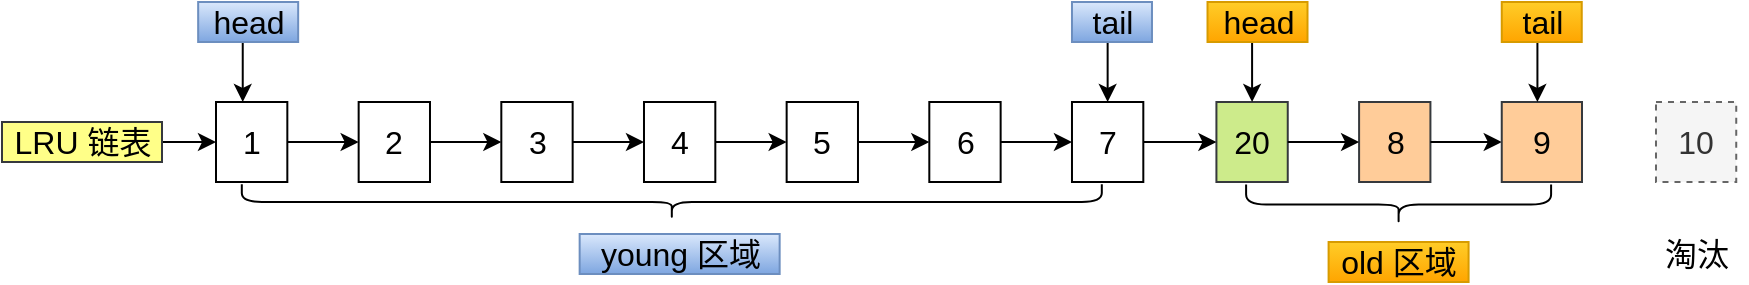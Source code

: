 <mxfile version="17.2.1" type="github">
  <diagram id="m_GKXxuateL1iwqDlvAu" name="Page-1">
    <mxGraphModel dx="1185" dy="688" grid="1" gridSize="10" guides="1" tooltips="1" connect="1" arrows="1" fold="1" page="1" pageScale="1" pageWidth="827" pageHeight="1169" math="0" shadow="0">
      <root>
        <mxCell id="0" />
        <mxCell id="1" parent="0" />
        <mxCell id="CMLz8EhTT_OKYTslJudy-2" value="1" style="rounded=0;whiteSpace=wrap;html=1;fontSize=16;" vertex="1" parent="1">
          <mxGeometry x="106.998" y="240" width="35.666" height="40" as="geometry" />
        </mxCell>
        <mxCell id="CMLz8EhTT_OKYTslJudy-3" value="" style="endArrow=classic;html=1;rounded=0;entryX=0;entryY=0;entryDx=0;entryDy=0;fontSize=16;" edge="1" parent="1">
          <mxGeometry width="50" height="50" relative="1" as="geometry">
            <mxPoint x="120.372" y="210" as="sourcePoint" />
            <mxPoint x="120.372" y="240" as="targetPoint" />
          </mxGeometry>
        </mxCell>
        <mxCell id="CMLz8EhTT_OKYTslJudy-4" value="head" style="text;html=1;align=center;verticalAlign=middle;resizable=0;points=[];autosize=1;strokeColor=#6c8ebf;fillColor=#dae8fc;fontSize=16;gradientColor=#7ea6e0;" vertex="1" parent="1">
          <mxGeometry x="98.081" y="190" width="50" height="20" as="geometry" />
        </mxCell>
        <mxCell id="CMLz8EhTT_OKYTslJudy-6" value="2" style="rounded=0;whiteSpace=wrap;html=1;fontSize=16;" vertex="1" parent="1">
          <mxGeometry x="178.33" y="240" width="35.666" height="40" as="geometry" />
        </mxCell>
        <mxCell id="CMLz8EhTT_OKYTslJudy-1" style="edgeStyle=orthogonalEdgeStyle;rounded=0;orthogonalLoop=1;jettySize=auto;html=1;entryX=0;entryY=0.5;entryDx=0;entryDy=0;fontSize=16;" edge="1" parent="1" source="CMLz8EhTT_OKYTslJudy-2" target="CMLz8EhTT_OKYTslJudy-6">
          <mxGeometry relative="1" as="geometry" />
        </mxCell>
        <mxCell id="CMLz8EhTT_OKYTslJudy-7" value="" style="shape=curlyBracket;whiteSpace=wrap;html=1;rounded=1;flipH=1;fontSize=16;rotation=90;" vertex="1" parent="1">
          <mxGeometry x="325.99" y="75" width="17.83" height="430" as="geometry" />
        </mxCell>
        <mxCell id="CMLz8EhTT_OKYTslJudy-8" value="young 区域" style="text;html=1;align=center;verticalAlign=middle;resizable=0;points=[];autosize=1;strokeColor=#6c8ebf;fillColor=#dae8fc;fontSize=16;gradientColor=#7ea6e0;" vertex="1" parent="1">
          <mxGeometry x="288.827" y="306" width="100" height="20" as="geometry" />
        </mxCell>
        <mxCell id="CMLz8EhTT_OKYTslJudy-9" value="old 区域" style="text;html=1;align=center;verticalAlign=middle;resizable=0;points=[];autosize=1;strokeColor=#d79b00;fillColor=#ffcd28;fontSize=16;gradientColor=#ffa500;" vertex="1" parent="1">
          <mxGeometry x="663.297" y="310" width="70" height="20" as="geometry" />
        </mxCell>
        <mxCell id="CMLz8EhTT_OKYTslJudy-10" style="edgeStyle=orthogonalEdgeStyle;rounded=0;orthogonalLoop=1;jettySize=auto;html=1;entryX=0;entryY=0.5;entryDx=0;entryDy=0;fontSize=16;" edge="1" parent="1" source="CMLz8EhTT_OKYTslJudy-11">
          <mxGeometry relative="1" as="geometry">
            <mxPoint x="320.993" y="260" as="targetPoint" />
          </mxGeometry>
        </mxCell>
        <mxCell id="CMLz8EhTT_OKYTslJudy-11" value="3" style="rounded=0;whiteSpace=wrap;html=1;fontSize=16;" vertex="1" parent="1">
          <mxGeometry x="249.661" y="240" width="35.666" height="40" as="geometry" />
        </mxCell>
        <mxCell id="CMLz8EhTT_OKYTslJudy-5" style="edgeStyle=orthogonalEdgeStyle;rounded=0;orthogonalLoop=1;jettySize=auto;html=1;entryX=0;entryY=0.5;entryDx=0;entryDy=0;fontSize=16;" edge="1" parent="1" source="CMLz8EhTT_OKYTslJudy-6" target="CMLz8EhTT_OKYTslJudy-11">
          <mxGeometry relative="1" as="geometry" />
        </mxCell>
        <mxCell id="CMLz8EhTT_OKYTslJudy-13" value="20" style="rounded=0;whiteSpace=wrap;html=1;fontSize=16;fillColor=#cdeb8b;strokeColor=#36393d;" vertex="1" parent="1">
          <mxGeometry x="607.212" y="240" width="35.666" height="40" as="geometry" />
        </mxCell>
        <mxCell id="CMLz8EhTT_OKYTslJudy-14" value="" style="endArrow=classic;html=1;rounded=0;entryX=0;entryY=0;entryDx=0;entryDy=0;fontSize=16;" edge="1" parent="1">
          <mxGeometry width="50" height="50" relative="1" as="geometry">
            <mxPoint x="552.822" y="210" as="sourcePoint" />
            <mxPoint x="552.822" y="240" as="targetPoint" />
          </mxGeometry>
        </mxCell>
        <mxCell id="CMLz8EhTT_OKYTslJudy-15" value="tail" style="text;html=1;align=center;verticalAlign=middle;resizable=0;points=[];autosize=1;strokeColor=#6c8ebf;fillColor=#dae8fc;fontSize=16;gradientColor=#7ea6e0;" vertex="1" parent="1">
          <mxGeometry x="534.989" y="190" width="40" height="20" as="geometry" />
        </mxCell>
        <mxCell id="CMLz8EhTT_OKYTslJudy-16" value="8" style="rounded=0;whiteSpace=wrap;html=1;fontSize=16;fillColor=#ffcc99;strokeColor=#36393d;" vertex="1" parent="1">
          <mxGeometry x="678.544" y="240" width="35.666" height="40" as="geometry" />
        </mxCell>
        <mxCell id="CMLz8EhTT_OKYTslJudy-12" style="edgeStyle=orthogonalEdgeStyle;rounded=0;orthogonalLoop=1;jettySize=auto;html=1;entryX=0;entryY=0.5;entryDx=0;entryDy=0;fontSize=16;" edge="1" parent="1" source="CMLz8EhTT_OKYTslJudy-13" target="CMLz8EhTT_OKYTslJudy-16">
          <mxGeometry relative="1" as="geometry" />
        </mxCell>
        <mxCell id="CMLz8EhTT_OKYTslJudy-17" style="edgeStyle=orthogonalEdgeStyle;rounded=0;orthogonalLoop=1;jettySize=auto;html=1;entryX=0;entryY=0.5;entryDx=0;entryDy=0;fontSize=16;" edge="1" parent="1" target="CMLz8EhTT_OKYTslJudy-18">
          <mxGeometry relative="1" as="geometry">
            <mxPoint x="714.21" y="260" as="sourcePoint" />
          </mxGeometry>
        </mxCell>
        <mxCell id="CMLz8EhTT_OKYTslJudy-18" value="9" style="rounded=0;whiteSpace=wrap;html=1;fontSize=16;fillColor=#ffcc99;strokeColor=#36393d;" vertex="1" parent="1">
          <mxGeometry x="749.876" y="240" width="40.124" height="40" as="geometry" />
        </mxCell>
        <mxCell id="CMLz8EhTT_OKYTslJudy-19" value="" style="endArrow=classic;html=1;rounded=0;entryX=0;entryY=0;entryDx=0;entryDy=0;fontSize=16;" edge="1" parent="1">
          <mxGeometry width="50" height="50" relative="1" as="geometry">
            <mxPoint x="625.045" y="210" as="sourcePoint" />
            <mxPoint x="625.045" y="240" as="targetPoint" />
          </mxGeometry>
        </mxCell>
        <mxCell id="CMLz8EhTT_OKYTslJudy-20" value="head" style="text;html=1;align=center;verticalAlign=middle;resizable=0;points=[];autosize=1;strokeColor=#d79b00;fillColor=#ffcd28;fontSize=16;gradientColor=#ffa500;" vertex="1" parent="1">
          <mxGeometry x="602.754" y="190" width="50" height="20" as="geometry" />
        </mxCell>
        <mxCell id="CMLz8EhTT_OKYTslJudy-21" value="" style="shape=curlyBracket;whiteSpace=wrap;html=1;rounded=1;flipH=1;fontSize=16;rotation=90;" vertex="1" parent="1">
          <mxGeometry x="688.27" y="215" width="20.06" height="152.5" as="geometry" />
        </mxCell>
        <mxCell id="CMLz8EhTT_OKYTslJudy-22" style="edgeStyle=orthogonalEdgeStyle;rounded=0;orthogonalLoop=1;jettySize=auto;html=1;entryX=0;entryY=0.5;entryDx=0;entryDy=0;fontSize=16;" edge="1" parent="1" source="CMLz8EhTT_OKYTslJudy-23" target="CMLz8EhTT_OKYTslJudy-2">
          <mxGeometry relative="1" as="geometry" />
        </mxCell>
        <mxCell id="CMLz8EhTT_OKYTslJudy-23" value="LRU 链表" style="text;html=1;align=center;verticalAlign=middle;resizable=0;points=[];autosize=1;strokeColor=#36393d;fillColor=#ffff88;fontSize=16;" vertex="1" parent="1">
          <mxGeometry y="250" width="80" height="20" as="geometry" />
        </mxCell>
        <mxCell id="CMLz8EhTT_OKYTslJudy-24" value="" style="endArrow=classic;html=1;rounded=0;entryX=0;entryY=0;entryDx=0;entryDy=0;fontSize=16;" edge="1" parent="1">
          <mxGeometry width="50" height="50" relative="1" as="geometry">
            <mxPoint x="767.709" y="210" as="sourcePoint" />
            <mxPoint x="767.709" y="240" as="targetPoint" />
          </mxGeometry>
        </mxCell>
        <mxCell id="CMLz8EhTT_OKYTslJudy-25" value="tail" style="text;html=1;align=center;verticalAlign=middle;resizable=0;points=[];autosize=1;strokeColor=#d79b00;fillColor=#ffcd28;fontSize=16;gradientColor=#ffa500;" vertex="1" parent="1">
          <mxGeometry x="749.876" y="190" width="40" height="20" as="geometry" />
        </mxCell>
        <mxCell id="CMLz8EhTT_OKYTslJudy-26" value="4" style="rounded=0;whiteSpace=wrap;html=1;fontSize=16;" vertex="1" parent="1">
          <mxGeometry x="320.993" y="240" width="35.666" height="40" as="geometry" />
        </mxCell>
        <mxCell id="CMLz8EhTT_OKYTslJudy-27" value="5" style="rounded=0;whiteSpace=wrap;html=1;fontSize=16;" vertex="1" parent="1">
          <mxGeometry x="392.325" y="240" width="35.666" height="40" as="geometry" />
        </mxCell>
        <mxCell id="CMLz8EhTT_OKYTslJudy-30" style="edgeStyle=orthogonalEdgeStyle;rounded=0;orthogonalLoop=1;jettySize=auto;html=1;entryX=0;entryY=0.5;entryDx=0;entryDy=0;fontSize=16;" edge="1" parent="1" source="CMLz8EhTT_OKYTslJudy-26" target="CMLz8EhTT_OKYTslJudy-27">
          <mxGeometry relative="1" as="geometry" />
        </mxCell>
        <mxCell id="CMLz8EhTT_OKYTslJudy-28" value="6" style="rounded=0;whiteSpace=wrap;html=1;fontSize=16;" vertex="1" parent="1">
          <mxGeometry x="463.657" y="240" width="35.666" height="40" as="geometry" />
        </mxCell>
        <mxCell id="CMLz8EhTT_OKYTslJudy-31" style="edgeStyle=orthogonalEdgeStyle;rounded=0;orthogonalLoop=1;jettySize=auto;html=1;fontSize=16;" edge="1" parent="1" source="CMLz8EhTT_OKYTslJudy-27" target="CMLz8EhTT_OKYTslJudy-28">
          <mxGeometry relative="1" as="geometry" />
        </mxCell>
        <mxCell id="CMLz8EhTT_OKYTslJudy-33" style="edgeStyle=orthogonalEdgeStyle;rounded=0;orthogonalLoop=1;jettySize=auto;html=1;entryX=0;entryY=0.5;entryDx=0;entryDy=0;fontSize=16;" edge="1" parent="1" source="CMLz8EhTT_OKYTslJudy-29" target="CMLz8EhTT_OKYTslJudy-13">
          <mxGeometry relative="1" as="geometry" />
        </mxCell>
        <mxCell id="CMLz8EhTT_OKYTslJudy-29" value="7" style="rounded=0;whiteSpace=wrap;html=1;fontSize=16;" vertex="1" parent="1">
          <mxGeometry x="534.989" y="240" width="35.666" height="40" as="geometry" />
        </mxCell>
        <mxCell id="CMLz8EhTT_OKYTslJudy-32" style="edgeStyle=orthogonalEdgeStyle;rounded=0;orthogonalLoop=1;jettySize=auto;html=1;fontSize=16;" edge="1" parent="1" source="CMLz8EhTT_OKYTslJudy-28" target="CMLz8EhTT_OKYTslJudy-29">
          <mxGeometry relative="1" as="geometry" />
        </mxCell>
        <mxCell id="CMLz8EhTT_OKYTslJudy-35" value="10" style="rounded=0;whiteSpace=wrap;html=1;fontSize=16;fillColor=#f5f5f5;fontColor=#333333;strokeColor=#666666;dashed=1;" vertex="1" parent="1">
          <mxGeometry x="826.996" y="240" width="40.124" height="40" as="geometry" />
        </mxCell>
        <mxCell id="CMLz8EhTT_OKYTslJudy-36" value="淘汰" style="text;html=1;align=center;verticalAlign=middle;resizable=0;points=[];autosize=1;strokeColor=none;fillColor=none;fontSize=16;" vertex="1" parent="1">
          <mxGeometry x="822.06" y="306" width="50" height="20" as="geometry" />
        </mxCell>
      </root>
    </mxGraphModel>
  </diagram>
</mxfile>
